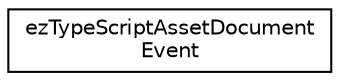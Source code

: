 digraph "Graphical Class Hierarchy"
{
 // LATEX_PDF_SIZE
  edge [fontname="Helvetica",fontsize="10",labelfontname="Helvetica",labelfontsize="10"];
  node [fontname="Helvetica",fontsize="10",shape=record];
  rankdir="LR";
  Node0 [label="ezTypeScriptAssetDocument\lEvent",height=0.2,width=0.4,color="black", fillcolor="white", style="filled",URL="$d4/d87/structez_type_script_asset_document_event.htm",tooltip=" "];
}
